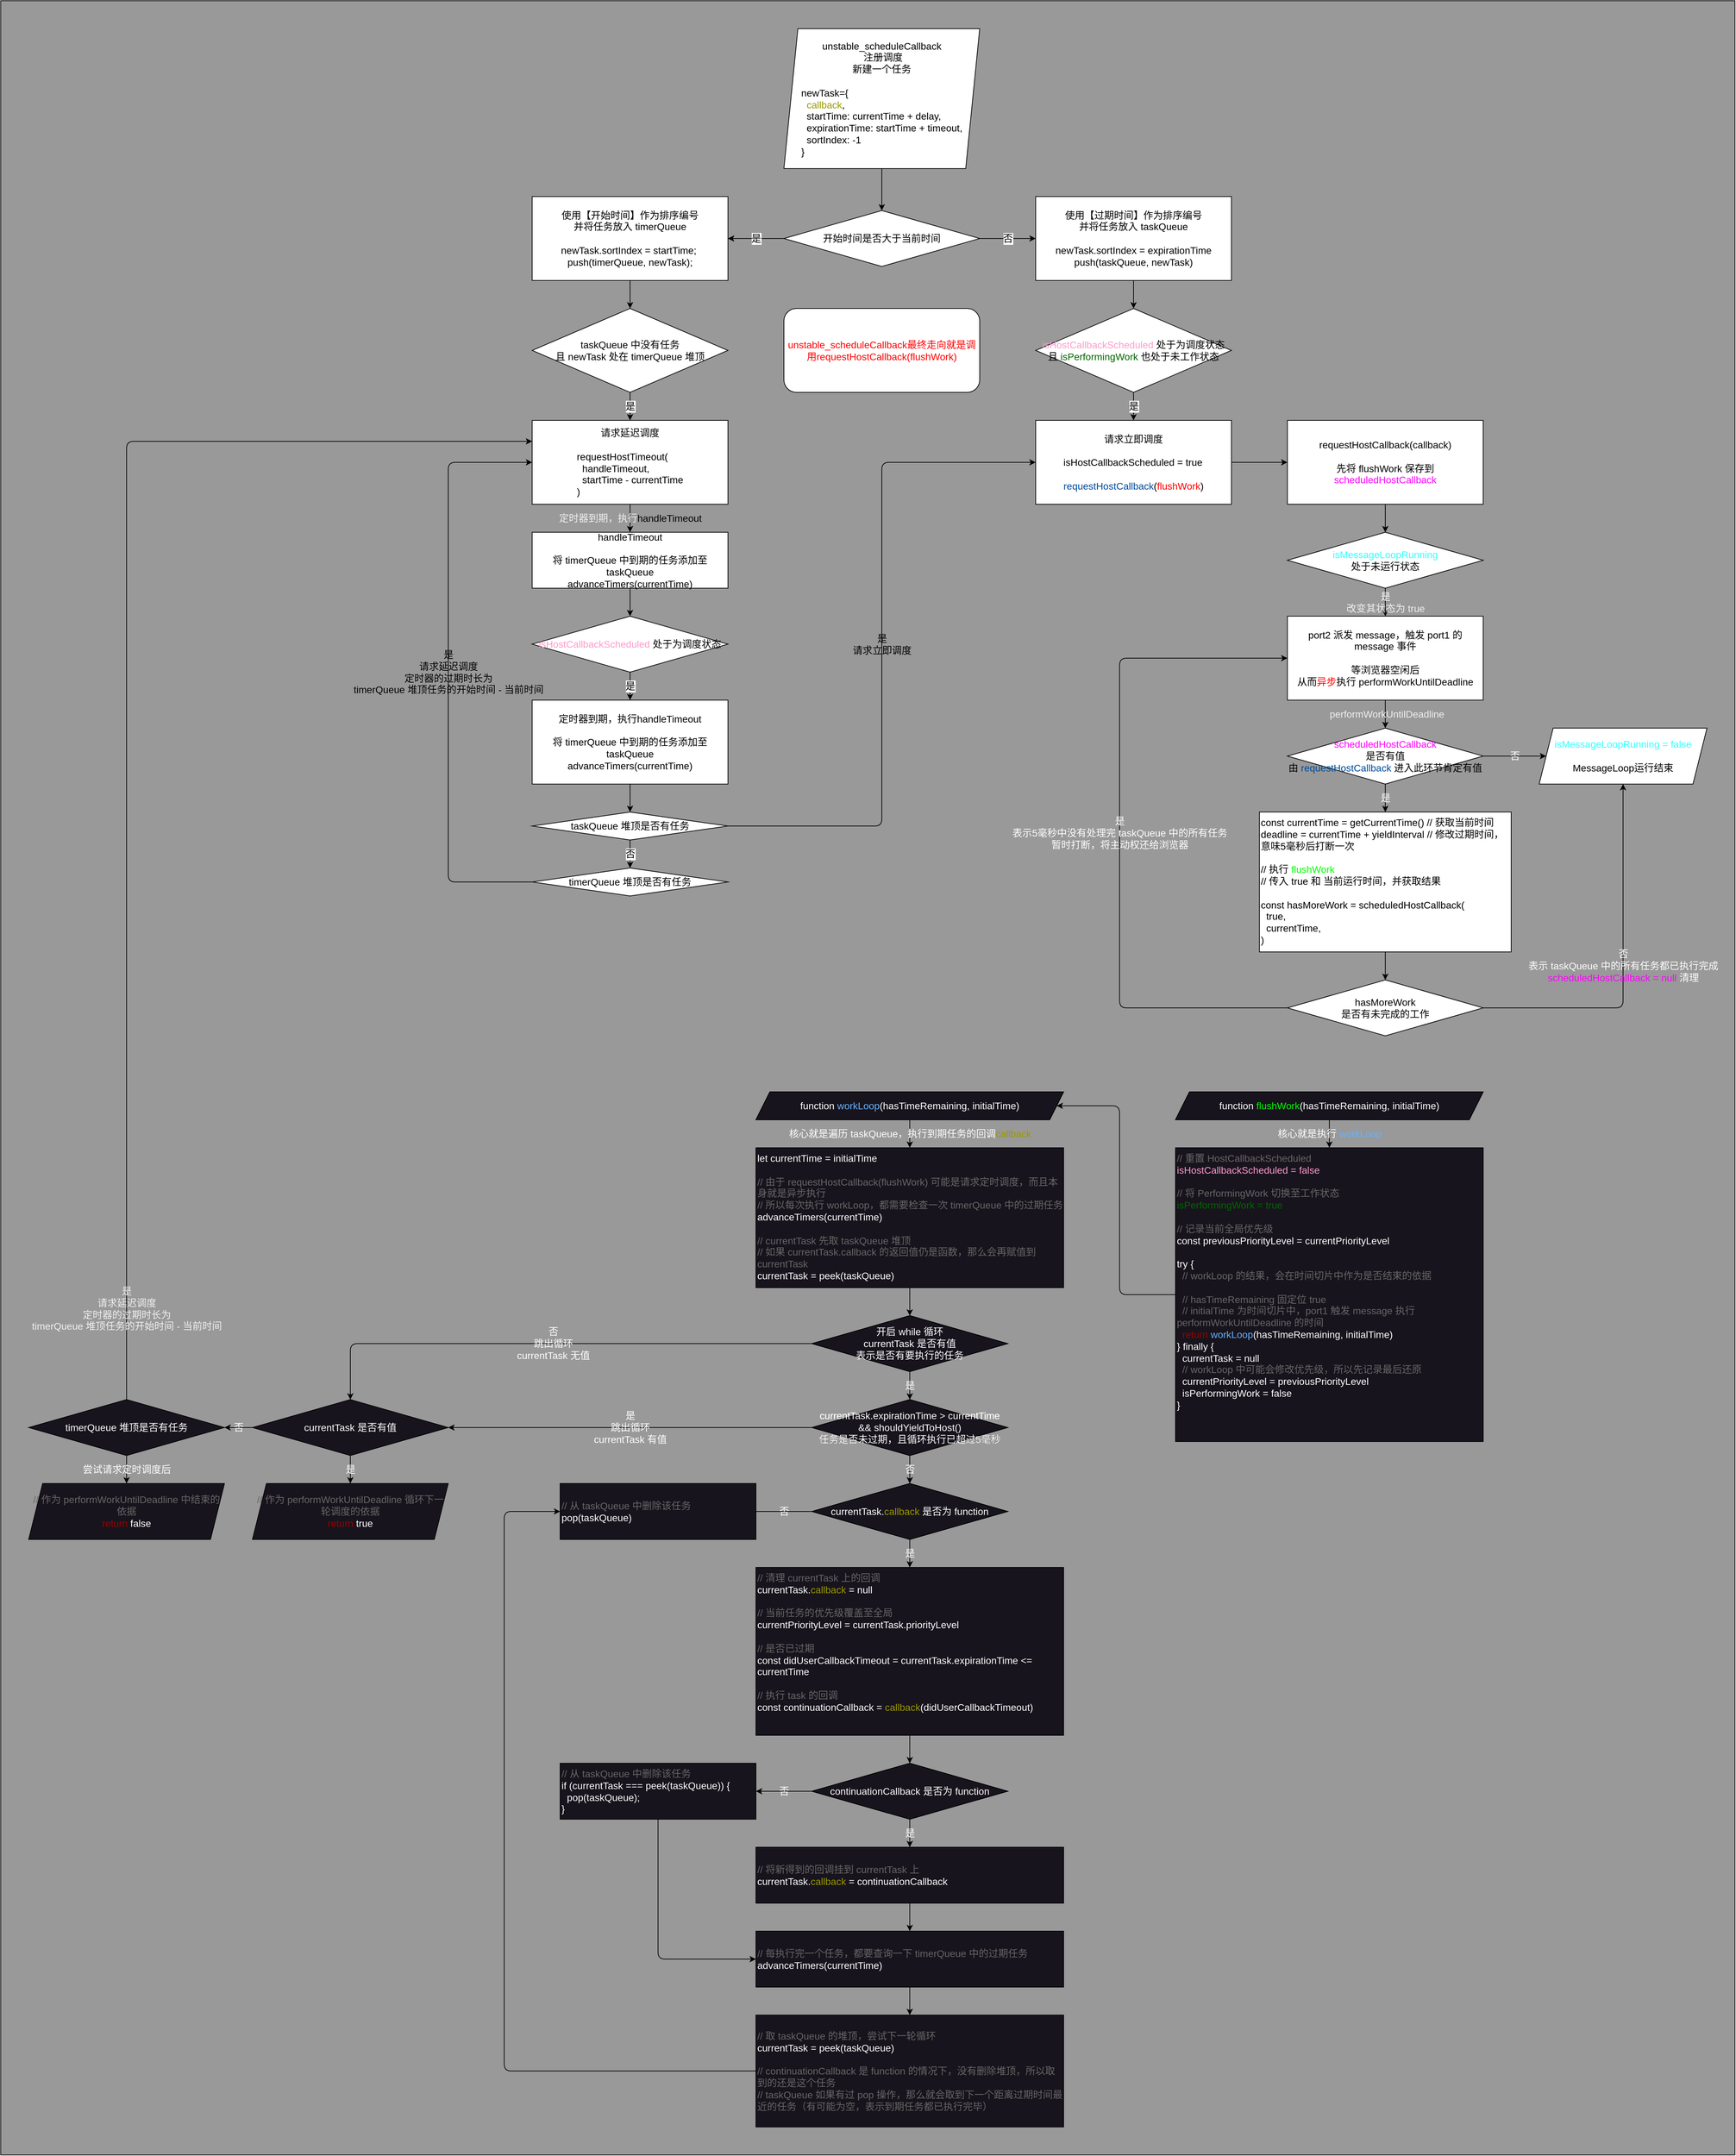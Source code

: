 <mxfile>
    <diagram id="5HMnFFj7Zcu4oEFsHhuM" name="第 1 页">
        <mxGraphModel dx="9047" dy="6416" grid="1" gridSize="10" guides="1" tooltips="1" connect="1" arrows="1" fold="1" page="1" pageScale="1" pageWidth="827" pageHeight="1169" math="0" shadow="0">
            <root>
                <mxCell id="0"/>
                <mxCell id="1" parent="0"/>
                <mxCell id="112" value="" style="rounded=0;whiteSpace=wrap;html=1;glass=0;fontSize=14;fontColor=#FFFFFF;fillColor=#999999;fillStyle=solid;gradientColor=none;" parent="1" vertex="1">
                    <mxGeometry x="-1040" y="-40" width="2480" height="3080" as="geometry"/>
                </mxCell>
                <mxCell id="40" value="" style="edgeStyle=none;rounded=0;html=1;labelBackgroundColor=none;fontSize=14;" parent="1" source="7" target="8" edge="1">
                    <mxGeometry relative="1" as="geometry"/>
                </mxCell>
                <mxCell id="7" value="unstable_scheduleCallback&lt;br&gt;&amp;nbsp;注册调度&lt;br&gt;新建一个任务&lt;br&gt;&lt;br&gt;&lt;div style=&quot;text-align: left;&quot;&gt;&lt;span style=&quot;background-color: initial;&quot;&gt;newTask={&lt;/span&gt;&lt;/div&gt;&lt;div style=&quot;text-align: left;&quot;&gt;&lt;span style=&quot;background-color: initial;&quot;&gt;&amp;nbsp; &lt;font color=&quot;#999900&quot;&gt;callback&lt;/font&gt;,&lt;/span&gt;&lt;/div&gt;&lt;div style=&quot;text-align: left;&quot;&gt;&lt;span style=&quot;background-color: initial;&quot;&gt;&amp;nbsp; startTime: currentTime + delay,&lt;/span&gt;&lt;/div&gt;&lt;div style=&quot;text-align: left;&quot;&gt;&lt;span style=&quot;background-color: initial;&quot;&gt;&amp;nbsp; expirationTime: startTime + timeout,&lt;/span&gt;&lt;/div&gt;&lt;div style=&quot;text-align: left;&quot;&gt;&lt;span style=&quot;background-color: initial;&quot;&gt;&amp;nbsp; sortIndex: -1&lt;/span&gt;&lt;/div&gt;&lt;div style=&quot;text-align: left;&quot;&gt;&lt;span style=&quot;background-color: initial;&quot;&gt;}&lt;/span&gt;&lt;/div&gt;" style="shape=parallelogram;perimeter=parallelogramPerimeter;whiteSpace=wrap;html=1;fixedSize=1;rounded=0;glass=0;fontSize=14;fillColor=default;" parent="1" vertex="1">
                    <mxGeometry x="80" width="280" height="200" as="geometry"/>
                </mxCell>
                <mxCell id="11" value="是" style="edgeStyle=none;html=1;exitX=0;exitY=0.5;exitDx=0;exitDy=0;entryX=1;entryY=0.5;entryDx=0;entryDy=0;fontSize=14;" parent="1" source="8" target="10" edge="1">
                    <mxGeometry relative="1" as="geometry"/>
                </mxCell>
                <mxCell id="17" value="否" style="edgeStyle=none;html=1;fontSize=14;" parent="1" source="8" target="16" edge="1">
                    <mxGeometry relative="1" as="geometry"/>
                </mxCell>
                <mxCell id="8" value="开始时间是否大于当前时间" style="rhombus;whiteSpace=wrap;html=1;rounded=0;glass=0;fontSize=14;fillColor=default;" parent="1" vertex="1">
                    <mxGeometry x="80" y="260" width="280" height="80" as="geometry"/>
                </mxCell>
                <mxCell id="13" style="edgeStyle=none;html=1;exitX=0.5;exitY=1;exitDx=0;exitDy=0;entryX=0.5;entryY=0;entryDx=0;entryDy=0;fontSize=14;" parent="1" source="10" target="12" edge="1">
                    <mxGeometry relative="1" as="geometry"/>
                </mxCell>
                <mxCell id="10" value="&lt;div&gt;使用【开始时间】作为排序编号&lt;/div&gt;&lt;div&gt;并将任务放入 timerQueue&lt;/div&gt;&lt;div&gt;&lt;br&gt;&lt;/div&gt;&lt;div&gt;newTask.sortIndex = startTime;&amp;nbsp;&lt;/div&gt;&lt;div&gt;push(timerQueue, newTask);&lt;/div&gt;" style="rounded=0;whiteSpace=wrap;html=1;glass=0;fontSize=14;fillColor=default;" parent="1" vertex="1">
                    <mxGeometry x="-280" y="240" width="280" height="120" as="geometry"/>
                </mxCell>
                <mxCell id="15" value="是" style="edgeStyle=none;html=1;exitX=0.5;exitY=1;exitDx=0;exitDy=0;entryX=0.5;entryY=0;entryDx=0;entryDy=0;fontSize=14;" parent="1" source="12" target="14" edge="1">
                    <mxGeometry relative="1" as="geometry"/>
                </mxCell>
                <mxCell id="12" value="taskQueue 中没有任务&lt;br&gt;且 newTask 处在 timerQueue 堆顶" style="rhombus;whiteSpace=wrap;html=1;rounded=0;glass=0;fontSize=14;fillColor=default;" parent="1" vertex="1">
                    <mxGeometry x="-280" y="400" width="280" height="120" as="geometry"/>
                </mxCell>
                <mxCell id="24" value="&lt;span style=&quot;color: rgb(240, 240, 240); font-family: Helvetica; font-size: 14px; font-style: normal; font-variant-ligatures: normal; font-variant-caps: normal; font-weight: 400; letter-spacing: normal; orphans: 2; text-align: center; text-indent: 0px; text-transform: none; widows: 2; word-spacing: 0px; -webkit-text-stroke-width: 0px; text-decoration-thickness: initial; text-decoration-style: initial; text-decoration-color: initial; float: none; display: inline !important;&quot;&gt;定时器到期，执行&lt;/span&gt;&lt;span style=&quot;text-align: left;&quot;&gt;handleTimeout&lt;/span&gt;" style="edgeStyle=none;html=1;entryX=0.5;entryY=0;entryDx=0;entryDy=0;fontSize=14;labelBackgroundColor=none;" parent="1" source="14" target="23" edge="1">
                    <mxGeometry relative="1" as="geometry">
                        <mxPoint as="offset"/>
                    </mxGeometry>
                </mxCell>
                <mxCell id="14" value="请求延迟调度&lt;br&gt;&lt;br&gt;&lt;div style=&quot;text-align: left;&quot;&gt;&lt;span style=&quot;background-color: initial;&quot;&gt;requestHostTimeout(&lt;/span&gt;&lt;/div&gt;&lt;div style=&quot;text-align: left;&quot;&gt;&lt;span style=&quot;background-color: initial;&quot;&gt;&amp;nbsp; handleTimeout,&lt;/span&gt;&lt;/div&gt;&lt;div style=&quot;text-align: left;&quot;&gt;&lt;span style=&quot;background-color: initial;&quot;&gt;&amp;nbsp; startTime - currentTime&lt;/span&gt;&lt;/div&gt;&lt;div style=&quot;text-align: left;&quot;&gt;&lt;span style=&quot;background-color: initial;&quot;&gt;)&lt;/span&gt;&lt;/div&gt;" style="rounded=0;whiteSpace=wrap;html=1;glass=0;fontSize=14;fillColor=default;" parent="1" vertex="1">
                    <mxGeometry x="-280" y="560" width="280" height="120" as="geometry"/>
                </mxCell>
                <mxCell id="20" style="edgeStyle=none;html=1;exitX=0.5;exitY=1;exitDx=0;exitDy=0;entryX=0.5;entryY=0;entryDx=0;entryDy=0;fontSize=14;" parent="1" source="16" target="18" edge="1">
                    <mxGeometry relative="1" as="geometry"/>
                </mxCell>
                <mxCell id="16" value="&lt;div&gt;&lt;div&gt;使用【过期时间】作为排序编号&lt;/div&gt;&lt;div&gt;并将任务放入 taskQueue&lt;/div&gt;&lt;/div&gt;&lt;div&gt;&lt;br&gt;&lt;/div&gt;&lt;div&gt;&lt;div&gt;newTask.sortIndex = expirationTime&lt;/div&gt;&lt;div&gt;push(taskQueue, newTask)&lt;/div&gt;&lt;/div&gt;" style="rounded=0;whiteSpace=wrap;html=1;glass=0;fontSize=14;fillColor=default;" parent="1" vertex="1">
                    <mxGeometry x="440" y="240" width="280" height="120" as="geometry"/>
                </mxCell>
                <mxCell id="22" value="是" style="edgeStyle=none;html=1;exitX=0.5;exitY=1;exitDx=0;exitDy=0;entryX=0.5;entryY=0;entryDx=0;entryDy=0;fontSize=14;" parent="1" source="18" target="21" edge="1">
                    <mxGeometry relative="1" as="geometry"/>
                </mxCell>
                <mxCell id="18" value="&lt;div&gt;&lt;font color=&quot;#ff99cc&quot;&gt;isHostCallbackScheduled&lt;/font&gt; 处于为调度状态&lt;/div&gt;&lt;div&gt;且 &lt;font color=&quot;#006600&quot;&gt;isPerformingWork&lt;/font&gt; 也处于未工作状态&lt;/div&gt;" style="rhombus;whiteSpace=wrap;html=1;rounded=0;glass=0;fontSize=14;fillColor=default;" parent="1" vertex="1">
                    <mxGeometry x="440" y="400" width="280" height="120" as="geometry"/>
                </mxCell>
                <mxCell id="43" value="" style="edgeStyle=none;rounded=0;html=1;labelBackgroundColor=none;fontSize=14;fontColor=#FF0000;" parent="1" source="21" target="42" edge="1">
                    <mxGeometry relative="1" as="geometry"/>
                </mxCell>
                <mxCell id="21" value="请求立即调度&lt;br&gt;&lt;br&gt;&lt;div style=&quot;text-align: left;&quot;&gt;&lt;div&gt;isHostCallbackScheduled = true&lt;/div&gt;&lt;div&gt;&lt;br&gt;&lt;/div&gt;&lt;div&gt;&lt;font color=&quot;#004c99&quot;&gt;requestHostCallback&lt;/font&gt;(&lt;font color=&quot;#ff0000&quot;&gt;flushWork&lt;/font&gt;)&lt;/div&gt;&lt;/div&gt;" style="rounded=0;whiteSpace=wrap;html=1;glass=0;fontSize=14;fillColor=default;" parent="1" vertex="1">
                    <mxGeometry x="440" y="560" width="280" height="120" as="geometry"/>
                </mxCell>
                <mxCell id="26" style="edgeStyle=none;html=1;entryX=0.5;entryY=0;entryDx=0;entryDy=0;fontSize=14;" parent="1" source="23" target="25" edge="1">
                    <mxGeometry relative="1" as="geometry"/>
                </mxCell>
                <mxCell id="23" value="&lt;span style=&quot;text-align: left;&quot;&gt;handleTimeout&lt;br&gt;&lt;/span&gt;&lt;br&gt;&lt;div&gt;将 timerQueue 中到期的任务添加至 taskQueue&lt;/div&gt;&lt;div&gt;advanceTimers(currentTime)&lt;/div&gt;" style="rounded=0;whiteSpace=wrap;html=1;glass=0;fontSize=14;fillColor=default;" parent="1" vertex="1">
                    <mxGeometry x="-280" y="720" width="280" height="80" as="geometry"/>
                </mxCell>
                <mxCell id="28" value="是" style="edgeStyle=none;html=1;entryX=0.5;entryY=0;entryDx=0;entryDy=0;fontSize=14;" parent="1" source="25" target="27" edge="1">
                    <mxGeometry relative="1" as="geometry"/>
                </mxCell>
                <mxCell id="25" value="&lt;div&gt;&lt;font color=&quot;#ff99cc&quot;&gt;isHostCallbackScheduled&lt;/font&gt; 处于为调度状态&lt;/div&gt;" style="rhombus;whiteSpace=wrap;html=1;rounded=0;glass=0;fontSize=14;fillColor=default;" parent="1" vertex="1">
                    <mxGeometry x="-280" y="840" width="280" height="80" as="geometry"/>
                </mxCell>
                <mxCell id="30" style="edgeStyle=none;html=1;entryX=0.5;entryY=0;entryDx=0;entryDy=0;fontSize=14;" parent="1" source="27" target="29" edge="1">
                    <mxGeometry relative="1" as="geometry"/>
                </mxCell>
                <mxCell id="27" value="定时器到期，执行&lt;span style=&quot;text-align: left;&quot;&gt;handleTimeout&lt;br&gt;&lt;/span&gt;&lt;br&gt;&lt;div&gt;将 timerQueue 中到期的任务添加至 taskQueue&lt;/div&gt;&lt;div&gt;advanceTimers(currentTime)&lt;/div&gt;" style="rounded=0;whiteSpace=wrap;html=1;glass=0;fontSize=14;fillColor=default;" parent="1" vertex="1">
                    <mxGeometry x="-280" y="960" width="280" height="120" as="geometry"/>
                </mxCell>
                <mxCell id="31" value="是&lt;br&gt;&lt;span style=&quot;&quot;&gt;请求立即调度&lt;/span&gt;" style="edgeStyle=none;html=1;exitX=1;exitY=0.5;exitDx=0;exitDy=0;entryX=0;entryY=0.5;entryDx=0;entryDy=0;fontSize=14;labelBackgroundColor=none;" parent="1" source="29" target="21" edge="1">
                    <mxGeometry relative="1" as="geometry">
                        <Array as="points">
                            <mxPoint x="220" y="1140"/>
                            <mxPoint x="220" y="620"/>
                        </Array>
                        <mxPoint as="offset"/>
                    </mxGeometry>
                </mxCell>
                <mxCell id="33" value="否" style="edgeStyle=none;html=1;entryX=0.5;entryY=0;entryDx=0;entryDy=0;fontSize=14;" parent="1" source="29" target="32" edge="1">
                    <mxGeometry relative="1" as="geometry"/>
                </mxCell>
                <mxCell id="29" value="&lt;div&gt;taskQueue 堆顶是否有任务&lt;/div&gt;" style="rhombus;whiteSpace=wrap;html=1;rounded=0;glass=0;fontSize=14;fillColor=default;" parent="1" vertex="1">
                    <mxGeometry x="-280" y="1120" width="280" height="40" as="geometry"/>
                </mxCell>
                <mxCell id="36" value="是&lt;br&gt;请求延迟调度&lt;br&gt;定时器的过期时长为&lt;br&gt;timerQueue 堆顶任务的开始时间 - 当前时间" style="edgeStyle=none;html=1;exitX=0;exitY=0.5;exitDx=0;exitDy=0;entryX=0;entryY=0.5;entryDx=0;entryDy=0;fontSize=14;labelBackgroundColor=none;" parent="1" source="32" target="14" edge="1">
                    <mxGeometry relative="1" as="geometry">
                        <Array as="points">
                            <mxPoint x="-400" y="1220"/>
                            <mxPoint x="-400" y="620"/>
                        </Array>
                    </mxGeometry>
                </mxCell>
                <mxCell id="32" value="&lt;div&gt;timerQueue 堆顶是否有任务&lt;/div&gt;" style="rhombus;whiteSpace=wrap;html=1;rounded=0;glass=0;fontSize=14;fillColor=default;" parent="1" vertex="1">
                    <mxGeometry x="-280" y="1200" width="280" height="40" as="geometry"/>
                </mxCell>
                <mxCell id="41" value="unstable_scheduleCallback最终走向就是调用&lt;span style=&quot;text-align: left;&quot;&gt;requestHostCallback(flushWork)&lt;/span&gt;" style="rounded=1;whiteSpace=wrap;html=1;glass=0;fontSize=14;fillColor=default;fontColor=#FF0000;" parent="1" vertex="1">
                    <mxGeometry x="80" y="400" width="280" height="120" as="geometry"/>
                </mxCell>
                <mxCell id="45" style="edgeStyle=none;rounded=0;html=1;exitX=0.5;exitY=1;exitDx=0;exitDy=0;entryX=0.5;entryY=0;entryDx=0;entryDy=0;labelBackgroundColor=none;fontSize=14;fontColor=#FF0000;" parent="1" source="42" target="44" edge="1">
                    <mxGeometry relative="1" as="geometry"/>
                </mxCell>
                <mxCell id="42" value="&lt;span style=&quot;background-color: initial;&quot;&gt;requestHostCallback(callback)&lt;br&gt;&lt;/span&gt;&lt;br&gt;&lt;div style=&quot;&quot;&gt;先将 flushWork 保存到 &lt;font color=&quot;#ff00ff&quot;&gt;scheduledHostCallback&lt;/font&gt;&lt;/div&gt;" style="rounded=0;whiteSpace=wrap;html=1;glass=0;fontSize=14;fillColor=default;align=center;" parent="1" vertex="1">
                    <mxGeometry x="800" y="560" width="280" height="120" as="geometry"/>
                </mxCell>
                <mxCell id="47" value="是&lt;br&gt;&lt;span style=&quot;color: rgb(240, 240, 240);&quot;&gt;改变其状态为 true&lt;/span&gt;" style="edgeStyle=none;rounded=0;html=1;labelBackgroundColor=none;fontSize=14;fontColor=#FFFFFF;" parent="1" source="44" target="46" edge="1">
                    <mxGeometry relative="1" as="geometry"/>
                </mxCell>
                <mxCell id="44" value="&lt;font color=&quot;#33ffff&quot;&gt;isMessageLoopRunning&lt;/font&gt;&lt;br&gt;处于未运行状态" style="rhombus;whiteSpace=wrap;html=1;rounded=0;glass=0;fontSize=14;fillColor=default;" parent="1" vertex="1">
                    <mxGeometry x="800" y="720" width="280" height="80" as="geometry"/>
                </mxCell>
                <mxCell id="51" value="&lt;span style=&quot;color: rgb(240, 240, 240); font-family: Helvetica; font-size: 14px; font-style: normal; font-variant-ligatures: normal; font-variant-caps: normal; font-weight: 400; letter-spacing: normal; orphans: 2; text-align: center; text-indent: 0px; text-transform: none; widows: 2; word-spacing: 0px; -webkit-text-stroke-width: 0px; text-decoration-thickness: initial; text-decoration-style: initial; text-decoration-color: initial; float: none; display: inline !important;&quot;&gt;&amp;nbsp;performWorkUntilDeadline&lt;/span&gt;" style="edgeStyle=none;rounded=0;html=1;labelBackgroundColor=none;fontSize=14;fontColor=#FF0000;" parent="1" source="46" target="50" edge="1">
                    <mxGeometry relative="1" as="geometry"/>
                </mxCell>
                <mxCell id="46" value="&lt;div&gt;&lt;span style=&quot;background-color: initial;&quot;&gt;port2 派发 message，触发 port1 的 message 事件&lt;/span&gt;&lt;br&gt;&lt;/div&gt;&lt;div&gt;&lt;span style=&quot;background-color: initial;&quot;&gt;&lt;br&gt;&lt;/span&gt;&lt;/div&gt;&lt;div&gt;&lt;span style=&quot;background-color: initial;&quot;&gt;等浏览器空闲后&lt;/span&gt;&lt;/div&gt;&lt;div&gt;从而&lt;font color=&quot;#ff0000&quot;&gt;异步&lt;/font&gt;执行 performWorkUntilDeadline&lt;/div&gt;" style="rounded=0;whiteSpace=wrap;html=1;glass=0;fontSize=14;fillColor=default;" parent="1" vertex="1">
                    <mxGeometry x="800" y="840" width="280" height="120" as="geometry"/>
                </mxCell>
                <mxCell id="53" value="否" style="edgeStyle=none;rounded=0;html=1;labelBackgroundColor=none;fontSize=14;fontColor=#FFFFFF;entryX=0;entryY=0.5;entryDx=0;entryDy=0;" parent="1" source="50" target="54" edge="1">
                    <mxGeometry relative="1" as="geometry">
                        <mxPoint x="1160" y="1040" as="targetPoint"/>
                    </mxGeometry>
                </mxCell>
                <mxCell id="56" value="是" style="edgeStyle=none;rounded=0;html=1;labelBackgroundColor=none;fontSize=14;fontColor=#FFFFFF;" parent="1" source="50" target="55" edge="1">
                    <mxGeometry relative="1" as="geometry"/>
                </mxCell>
                <mxCell id="50" value="&lt;font color=&quot;#ff00ff&quot;&gt;scheduledHostCallback&lt;/font&gt;&lt;br&gt;是否有值&lt;br&gt;由&amp;nbsp;&lt;span style=&quot;text-align: left;&quot;&gt;&lt;font color=&quot;#004c99&quot;&gt;requestHostCallback&lt;/font&gt; 进入此环节肯定有值&lt;/span&gt;" style="rhombus;whiteSpace=wrap;html=1;rounded=0;glass=0;fontSize=14;fillColor=default;" parent="1" vertex="1">
                    <mxGeometry x="800" y="1000" width="280" height="80" as="geometry"/>
                </mxCell>
                <mxCell id="54" value="&lt;span style=&quot;color: rgb(51, 255, 255);&quot;&gt;isMessageLoopRunning = false&lt;/span&gt;&lt;br&gt;&lt;br&gt;MessageLoop运行结束" style="shape=parallelogram;perimeter=parallelogramPerimeter;whiteSpace=wrap;html=1;fixedSize=1;rounded=0;glass=0;fontSize=14;fillColor=default;" parent="1" vertex="1">
                    <mxGeometry x="1160" y="1000" width="240" height="80" as="geometry"/>
                </mxCell>
                <mxCell id="58" value="" style="edgeStyle=none;rounded=0;html=1;labelBackgroundColor=none;fontSize=14;fontColor=#FFFFFF;" parent="1" source="55" target="57" edge="1">
                    <mxGeometry relative="1" as="geometry"/>
                </mxCell>
                <mxCell id="55" value="&lt;div&gt;const currentTime = getCurrentTime() // 获取当前时间&lt;/div&gt;&lt;div&gt;deadline = currentTime + yieldInterval // 修改过期时间，意味5毫秒后打断一次&lt;/div&gt;&lt;div&gt;&lt;br&gt;&lt;/div&gt;&lt;div&gt;// 执行 &lt;font color=&quot;#00ff00&quot;&gt;flushWork&lt;/font&gt;&lt;/div&gt;&lt;div&gt;// 传入 true 和 当前运行时间，并获取结果&lt;/div&gt;&lt;div&gt;&lt;br&gt;&lt;/div&gt;&lt;div&gt;const hasMoreWork = scheduledHostCallback(&lt;/div&gt;&lt;div&gt;&amp;nbsp; true,&lt;/div&gt;&lt;div&gt;&amp;nbsp; currentTime,&lt;/div&gt;&lt;div&gt;)&lt;/div&gt;" style="rounded=0;whiteSpace=wrap;html=1;glass=0;fontSize=14;fillColor=default;align=left;verticalAlign=top;" parent="1" vertex="1">
                    <mxGeometry x="760" y="1120" width="360" height="200" as="geometry"/>
                </mxCell>
                <mxCell id="59" value="是&lt;br&gt;表示5毫秒中没有处理完 taskQueue 中的所有任务&lt;br&gt;暂时打断，将主动权还给浏览器" style="edgeStyle=none;rounded=1;html=1;exitX=0;exitY=0.5;exitDx=0;exitDy=0;entryX=0;entryY=0.5;entryDx=0;entryDy=0;labelBackgroundColor=none;fontSize=14;fontColor=#FFFFFF;" parent="1" source="57" target="46" edge="1">
                    <mxGeometry relative="1" as="geometry">
                        <Array as="points">
                            <mxPoint x="560" y="1400"/>
                            <mxPoint x="560" y="900"/>
                        </Array>
                    </mxGeometry>
                </mxCell>
                <mxCell id="61" value="否&lt;br&gt;表示 taskQueue 中的所有任务都已执行完成&lt;br&gt;&lt;span style=&quot;color: rgb(255, 0, 255);&quot;&gt;scheduledHostCallback = null&lt;/span&gt; 清理" style="edgeStyle=none;rounded=1;html=1;exitX=1;exitY=0.5;exitDx=0;exitDy=0;entryX=0.5;entryY=1;entryDx=0;entryDy=0;labelBackgroundColor=none;fontSize=14;fontColor=#FFFFFF;" parent="1" source="57" target="54" edge="1">
                    <mxGeometry relative="1" as="geometry">
                        <Array as="points">
                            <mxPoint x="1280" y="1400"/>
                        </Array>
                        <mxPoint as="offset"/>
                    </mxGeometry>
                </mxCell>
                <mxCell id="57" value="&lt;span style=&quot;text-align: left;&quot;&gt;hasMoreWork&lt;br&gt;是否有未完成的工作&lt;br&gt;&lt;/span&gt;" style="rhombus;whiteSpace=wrap;html=1;rounded=0;glass=0;fontSize=14;fillColor=default;" parent="1" vertex="1">
                    <mxGeometry x="800" y="1360" width="280" height="80" as="geometry"/>
                </mxCell>
                <mxCell id="65" value="&lt;font color=&quot;#ffffff&quot;&gt;核心就是执行&amp;nbsp;&lt;/font&gt;&lt;span style=&quot;color: rgb(102, 178, 255); text-align: left;&quot;&gt;workLoop&lt;/span&gt;" style="edgeStyle=none;rounded=1;html=1;exitX=0.5;exitY=1;exitDx=0;exitDy=0;labelBackgroundColor=none;fontSize=14;fontColor=#006600;" parent="1" source="63" target="64" edge="1">
                    <mxGeometry relative="1" as="geometry"/>
                </mxCell>
                <mxCell id="63" value="&lt;span style=&quot;text-align: left;&quot;&gt;&lt;font color=&quot;#ffffff&quot;&gt;function&lt;/font&gt;&lt;/span&gt;&lt;span style=&quot;color: rgb(0, 255, 0); text-align: left;&quot;&gt; flushWork&lt;/span&gt;&lt;span style=&quot;text-align: left;&quot;&gt;&lt;font color=&quot;#ffffff&quot;&gt;(&lt;/font&gt;&lt;/span&gt;&lt;span style=&quot;color: rgb(255, 255, 255); text-align: left;&quot;&gt;hasTimeRemaining, initialTime&lt;/span&gt;&lt;span style=&quot;text-align: left;&quot;&gt;&lt;font color=&quot;#ffffff&quot;&gt;)&lt;/font&gt;&lt;/span&gt;" style="shape=parallelogram;perimeter=parallelogramPerimeter;whiteSpace=wrap;html=1;fixedSize=1;rounded=0;glass=0;fontSize=14;fillColor=default;" parent="1" vertex="1">
                    <mxGeometry x="640" y="1520" width="440" height="40" as="geometry"/>
                </mxCell>
                <mxCell id="102" style="edgeStyle=none;rounded=1;html=1;exitX=0;exitY=0.5;exitDx=0;exitDy=0;entryX=1;entryY=0.5;entryDx=0;entryDy=0;labelBackgroundColor=none;fontSize=14;fontColor=#FFFFFF;" parent="1" source="64" target="67" edge="1">
                    <mxGeometry relative="1" as="geometry">
                        <Array as="points">
                            <mxPoint x="560" y="1810"/>
                            <mxPoint x="560" y="1540"/>
                        </Array>
                    </mxGeometry>
                </mxCell>
                <mxCell id="64" value="&lt;div&gt;&lt;font color=&quot;#666666&quot;&gt;// 重置 HostCallbackScheduled&lt;/font&gt;&lt;br&gt;&lt;/div&gt;&lt;div&gt;&lt;font color=&quot;#ff99cc&quot;&gt;isHostCallbackScheduled = false&lt;/font&gt;&lt;/div&gt;&lt;div&gt;&lt;br&gt;&lt;/div&gt;&lt;div&gt;&lt;font color=&quot;#666666&quot;&gt;// 将 PerformingWork 切换至工作状态&lt;/font&gt;&lt;br&gt;&lt;/div&gt;&lt;div&gt;&lt;font color=&quot;#006600&quot;&gt;isPerformingWork = true&lt;/font&gt;&lt;/div&gt;&lt;div&gt;&lt;font color=&quot;#ffffff&quot;&gt;&lt;br&gt;&lt;/font&gt;&lt;/div&gt;&lt;div&gt;&lt;font color=&quot;#666666&quot;&gt;// 记录当前全局优先级&lt;/font&gt;&lt;font color=&quot;#ffffff&quot;&gt;&lt;br&gt;&lt;/font&gt;&lt;/div&gt;&lt;div&gt;&lt;font color=&quot;#ffffff&quot;&gt;const previousPriorityLevel = currentPriorityLevel&lt;/font&gt;&lt;br&gt;&lt;/div&gt;&lt;div&gt;&lt;font color=&quot;#ffffff&quot;&gt;&lt;br&gt;&lt;/font&gt;&lt;/div&gt;&lt;div&gt;&lt;div style=&quot;color: rgb(255, 255, 255);&quot;&gt;try {&lt;/div&gt;&lt;div style=&quot;&quot;&gt;&lt;font color=&quot;#666666&quot;&gt;&amp;nbsp; // workLoop 的结果，会在时间切片中作为是否结束的依据&lt;/font&gt;&lt;/div&gt;&lt;div style=&quot;&quot;&gt;&lt;font color=&quot;#666666&quot;&gt;&lt;br&gt;&lt;/font&gt;&lt;/div&gt;&lt;div style=&quot;&quot;&gt;&lt;font color=&quot;#666666&quot;&gt;&amp;nbsp; // hasTimeRemaining 固定位 true&lt;/font&gt;&lt;/div&gt;&lt;div style=&quot;&quot;&gt;&lt;font color=&quot;#666666&quot;&gt;&amp;nbsp; // initialTime 为时间切片中，port1 触发 message 执行 performWorkUntilDeadline 的时间&lt;/font&gt;&lt;/div&gt;&lt;div style=&quot;&quot;&gt;&lt;span style=&quot;color: rgb(255, 255, 255);&quot;&gt;&amp;nbsp; &lt;/span&gt;&lt;font color=&quot;#990000&quot;&gt;return&lt;/font&gt;&lt;span style=&quot;color: rgb(255, 255, 255);&quot;&gt; &lt;/span&gt;&lt;font color=&quot;#66b2ff&quot;&gt;workLoop&lt;/font&gt;&lt;font color=&quot;#ffffff&quot;&gt;(hasTimeRemaining, initialTime)&lt;/font&gt;&lt;/div&gt;&lt;div style=&quot;color: rgb(255, 255, 255);&quot;&gt;} finally {&amp;nbsp;&lt;/div&gt;&lt;div style=&quot;color: rgb(255, 255, 255);&quot;&gt;&amp;nbsp; currentTask = null&lt;/div&gt;&lt;div style=&quot;&quot;&gt;&lt;div style=&quot;&quot;&gt;&lt;font color=&quot;#666666&quot;&gt;&amp;nbsp; // workLoop 中可能会修改优先级&lt;/font&gt;&lt;/div&gt;&lt;/div&gt;&lt;div style=&quot;color: rgb(255, 255, 255);&quot;&gt;&amp;nbsp; currentPriorityLevel = previousPriorityLevel&lt;/div&gt;&lt;div style=&quot;color: rgb(255, 255, 255);&quot;&gt;&lt;span style=&quot;background-color: initial;&quot;&gt;&amp;nbsp; isPerformingWork = false&lt;/span&gt;&lt;/div&gt;&lt;div style=&quot;color: rgb(255, 255, 255);&quot;&gt;}&lt;/div&gt;&lt;/div&gt;" style="rounded=0;whiteSpace=wrap;html=1;glass=0;fontSize=14;fillColor=default;align=left;verticalAlign=top;" parent="1" vertex="1">
                    <mxGeometry x="640" y="1600" width="440" height="420" as="geometry"/>
                </mxCell>
                <mxCell id="66" value="&lt;font color=&quot;#ffffff&quot;&gt;核心就是遍历 taskQueue，执行到期任务的回调&lt;/font&gt;&lt;span style=&quot;color: rgb(153, 153, 0); text-align: left;&quot;&gt;callback&lt;/span&gt;" style="edgeStyle=none;rounded=1;html=1;exitX=0.5;exitY=1;exitDx=0;exitDy=0;labelBackgroundColor=none;fontSize=14;fontColor=#006600;" parent="1" source="67" target="68" edge="1">
                    <mxGeometry relative="1" as="geometry">
                        <mxPoint as="offset"/>
                    </mxGeometry>
                </mxCell>
                <mxCell id="67" value="&lt;span style=&quot;text-align: left;&quot;&gt;&lt;font color=&quot;#ffffff&quot;&gt;function &lt;/font&gt;&lt;/span&gt;&lt;span style=&quot;color: rgb(102, 178, 255); text-align: left;&quot;&gt;workLoop&lt;/span&gt;&lt;span style=&quot;text-align: left;&quot;&gt;&lt;font color=&quot;#ffffff&quot;&gt;(&lt;/font&gt;&lt;/span&gt;&lt;span style=&quot;color: rgb(255, 255, 255); text-align: left;&quot;&gt;hasTimeRemaining, initialTime&lt;/span&gt;&lt;span style=&quot;text-align: left;&quot;&gt;&lt;font color=&quot;#ffffff&quot;&gt;)&lt;/font&gt;&lt;/span&gt;" style="shape=parallelogram;perimeter=parallelogramPerimeter;whiteSpace=wrap;html=1;fixedSize=1;rounded=0;glass=0;fontSize=14;fillColor=default;" parent="1" vertex="1">
                    <mxGeometry x="40" y="1520" width="440" height="40" as="geometry"/>
                </mxCell>
                <mxCell id="70" value="" style="edgeStyle=none;rounded=1;html=1;labelBackgroundColor=none;fontSize=14;fontColor=#666666;" parent="1" source="68" target="69" edge="1">
                    <mxGeometry relative="1" as="geometry"/>
                </mxCell>
                <mxCell id="68" value="&lt;div&gt;&lt;font&gt;let currentTime = initialTime&lt;/font&gt;&lt;/div&gt;&lt;div&gt;&lt;font&gt;&lt;br&gt;&lt;/font&gt;&lt;/div&gt;&lt;div&gt;&lt;font color=&quot;#666666&quot;&gt;// 由于 requestHostCallback(flushWork) 可能是请求定时调度，而且本身就是异步执行&lt;/font&gt;&lt;/div&gt;&lt;div&gt;&lt;font color=&quot;#666666&quot;&gt;// 所以每次执行 workLoop，都需要检查一次 timerQueue 中的过期任务&lt;/font&gt;&lt;/div&gt;&lt;div&gt;&lt;font&gt;advanceTimers(currentTime)&lt;/font&gt;&lt;/div&gt;&lt;div&gt;&lt;font&gt;&lt;br&gt;&lt;/font&gt;&lt;/div&gt;&lt;div&gt;&lt;font color=&quot;#666666&quot;&gt;// currentTask 先取 taskQueue 堆顶&lt;/font&gt;&lt;/div&gt;&lt;div&gt;&lt;font color=&quot;#666666&quot;&gt;// 如果 currentTask.callback 的返回值仍是函数，那么会再赋值到 currentTask&lt;/font&gt;&lt;/div&gt;&lt;div&gt;&lt;font&gt;currentTask = peek(taskQueue)&lt;/font&gt;&lt;/div&gt;&lt;div&gt;&lt;br&gt;&lt;/div&gt;" style="rounded=0;whiteSpace=wrap;html=1;glass=0;fontSize=14;fillColor=default;align=left;verticalAlign=top;fontColor=#FFFFFF;" parent="1" vertex="1">
                    <mxGeometry x="40" y="1600" width="440" height="200" as="geometry"/>
                </mxCell>
                <mxCell id="72" value="是" style="edgeStyle=none;rounded=1;html=1;labelBackgroundColor=none;fontSize=14;fontColor=#FFFFFF;" parent="1" source="69" edge="1">
                    <mxGeometry relative="1" as="geometry">
                        <mxPoint x="260" y="1960" as="targetPoint"/>
                    </mxGeometry>
                </mxCell>
                <mxCell id="75" value="否&lt;br&gt;跳出循环&lt;br&gt;&lt;span style=&quot;text-align: left;&quot;&gt;currentTask 无值&lt;/span&gt;" style="edgeStyle=none;rounded=1;html=1;exitX=0;exitY=0.5;exitDx=0;exitDy=0;entryX=0.5;entryY=0;entryDx=0;entryDy=0;labelBackgroundColor=none;fontSize=14;fontColor=#FFFFFF;" parent="1" source="69" target="74" edge="1">
                    <mxGeometry relative="1" as="geometry">
                        <Array as="points">
                            <mxPoint x="-540" y="1880"/>
                        </Array>
                        <mxPoint as="offset"/>
                    </mxGeometry>
                </mxCell>
                <mxCell id="69" value="&lt;span style=&quot;color: rgb(255, 255, 255); text-align: left;&quot;&gt;开启 while 循环&lt;br&gt;currentTask 是否有值&lt;br&gt;&lt;/span&gt;&lt;span style=&quot;text-align: left;&quot;&gt;表示是否有要执行的任务&lt;br&gt;&lt;/span&gt;" style="rhombus;whiteSpace=wrap;html=1;rounded=0;glass=0;fontSize=14;fillColor=default;" parent="1" vertex="1">
                    <mxGeometry x="120" y="1840" width="280" height="80" as="geometry"/>
                </mxCell>
                <mxCell id="78" value="是&lt;br&gt;跳出循环&lt;br&gt;currentTask 有值" style="edgeStyle=none;rounded=1;html=1;exitX=0;exitY=0.5;exitDx=0;exitDy=0;labelBackgroundColor=none;fontSize=14;fontColor=#FFFFFF;entryX=1;entryY=0.5;entryDx=0;entryDy=0;" parent="1" source="73" target="74" edge="1">
                    <mxGeometry relative="1" as="geometry">
                        <mxPoint x="520" y="2000" as="targetPoint"/>
                    </mxGeometry>
                </mxCell>
                <mxCell id="80" value="否" style="edgeStyle=none;rounded=1;html=1;exitX=0.5;exitY=1;exitDx=0;exitDy=0;entryX=0.5;entryY=0;entryDx=0;entryDy=0;labelBackgroundColor=none;fontSize=14;fontColor=#FFFFFF;" parent="1" source="73" target="79" edge="1">
                    <mxGeometry relative="1" as="geometry"/>
                </mxCell>
                <mxCell id="73" value="&lt;span style=&quot;text-align: left;&quot;&gt;&lt;font color=&quot;#ffffff&quot;&gt;currentTask.expirationTime &amp;gt; currentTime &amp;amp;&amp;amp; shouldYieldToHost()&lt;br&gt;&lt;/font&gt;任务是否未过期，且循环执行已超过5毫秒&lt;br&gt;&lt;/span&gt;" style="rhombus;whiteSpace=wrap;html=1;rounded=0;glass=0;fontSize=14;fillColor=default;" parent="1" vertex="1">
                    <mxGeometry x="120" y="1960" width="280" height="80" as="geometry"/>
                </mxCell>
                <mxCell id="100" value="是" style="edgeStyle=none;rounded=1;html=1;exitX=0.5;exitY=1;exitDx=0;exitDy=0;entryX=0.5;entryY=0;entryDx=0;entryDy=0;labelBackgroundColor=none;fontSize=14;fontColor=#FFFFFF;" parent="1" source="74" edge="1">
                    <mxGeometry relative="1" as="geometry">
                        <mxPoint x="-540" y="2080" as="targetPoint"/>
                    </mxGeometry>
                </mxCell>
                <mxCell id="104" value="否" style="edgeStyle=none;rounded=1;html=1;exitX=0;exitY=0.5;exitDx=0;exitDy=0;labelBackgroundColor=none;fontSize=14;fontColor=#FFFFFF;" parent="1" source="74" target="108" edge="1">
                    <mxGeometry relative="1" as="geometry">
                        <mxPoint x="-720" y="2000" as="targetPoint"/>
                    </mxGeometry>
                </mxCell>
                <mxCell id="74" value="&lt;span style=&quot;color: rgb(255, 255, 255); text-align: left;&quot;&gt;currentTask 是否有值&lt;/span&gt;&lt;span style=&quot;text-align: left;&quot;&gt;&lt;br&gt;&lt;/span&gt;" style="rhombus;whiteSpace=wrap;html=1;rounded=0;glass=0;fontSize=14;fillColor=#18141D;fillStyle=solid;" parent="1" vertex="1">
                    <mxGeometry x="-680" y="1960" width="280" height="80" as="geometry"/>
                </mxCell>
                <mxCell id="82" value="否" style="edgeStyle=none;rounded=1;html=1;exitX=1;exitY=0.5;exitDx=0;exitDy=0;entryX=0;entryY=0.5;entryDx=0;entryDy=0;labelBackgroundColor=none;fontSize=14;fontColor=#FFFFFF;" parent="1" source="79" target="83" edge="1">
                    <mxGeometry relative="1" as="geometry">
                        <mxPoint x="440" y="2120" as="targetPoint"/>
                    </mxGeometry>
                </mxCell>
                <mxCell id="85" value="是" style="edgeStyle=none;rounded=1;html=1;exitX=0.5;exitY=1;exitDx=0;exitDy=0;entryX=0.5;entryY=0;entryDx=0;entryDy=0;labelBackgroundColor=none;fontSize=14;fontColor=#FFFFFF;" parent="1" source="79" target="84" edge="1">
                    <mxGeometry relative="1" as="geometry"/>
                </mxCell>
                <mxCell id="79" value="&lt;span style=&quot;text-align: left;&quot;&gt;&lt;font color=&quot;#ffffff&quot;&gt;currentTask.&lt;/font&gt;&lt;font color=&quot;#999900&quot;&gt;callback&lt;/font&gt;&lt;font color=&quot;#ffffff&quot;&gt; 是否为 function&lt;/font&gt;&lt;br&gt;&lt;/span&gt;" style="rhombus;whiteSpace=wrap;html=1;rounded=0;glass=0;fontSize=14;fillColor=default;fontStyle=0" parent="1" vertex="1">
                    <mxGeometry x="120" y="2080" width="280" height="80" as="geometry"/>
                </mxCell>
                <mxCell id="97" style="edgeStyle=none;rounded=1;html=1;exitX=0;exitY=0.5;exitDx=0;exitDy=0;labelBackgroundColor=none;fontSize=14;fontColor=#FFFFFF;entryX=0;entryY=0.5;entryDx=0;entryDy=0;" parent="1" source="95" target="83" edge="1">
                    <mxGeometry relative="1" as="geometry">
                        <mxPoint x="720" y="2680" as="sourcePoint"/>
                        <Array as="points">
                            <mxPoint x="-320" y="2920"/>
                            <mxPoint x="-320" y="2120"/>
                        </Array>
                    </mxGeometry>
                </mxCell>
                <mxCell id="83" value="&lt;div&gt;&lt;span style=&quot;color: rgb(102, 102, 102); background-color: initial;&quot;&gt;// 从 taskQueue 中删除该任务&lt;/span&gt;&lt;br&gt;&lt;/div&gt;&lt;div&gt;&lt;font&gt;pop(taskQueue)&lt;/font&gt;&lt;/div&gt;" style="rounded=0;whiteSpace=wrap;html=1;glass=0;fontSize=14;fillColor=#18141D;align=left;verticalAlign=middle;fontColor=#FFFFFF;fillStyle=solid;" parent="1" vertex="1">
                    <mxGeometry x="-240" y="2080" width="280" height="80" as="geometry"/>
                </mxCell>
                <mxCell id="87" style="edgeStyle=none;rounded=1;html=1;exitX=0.5;exitY=1;exitDx=0;exitDy=0;entryX=0.5;entryY=0;entryDx=0;entryDy=0;labelBackgroundColor=none;fontSize=14;fontColor=#999900;" parent="1" source="84" target="86" edge="1">
                    <mxGeometry relative="1" as="geometry"/>
                </mxCell>
                <mxCell id="84" value="&lt;div&gt;&lt;div&gt;&lt;font color=&quot;#666666&quot;&gt;// 清理 currentTask 上的回调&lt;/font&gt;&lt;/div&gt;&lt;div&gt;currentTask.&lt;font color=&quot;#999900&quot;&gt;callback&lt;/font&gt; = null&lt;/div&gt;&lt;div&gt;&lt;br&gt;&lt;/div&gt;&lt;div&gt;&lt;font color=&quot;#666666&quot;&gt;// 当前任务的优先级覆盖至全局&lt;/font&gt;&lt;/div&gt;&lt;div&gt;currentPriorityLevel = currentTask.priorityLevel&lt;/div&gt;&lt;div&gt;&lt;br&gt;&lt;/div&gt;&lt;div&gt;&lt;font color=&quot;#666666&quot;&gt;// 是否已过期&lt;/font&gt;&lt;/div&gt;&lt;div&gt;const didUserCallbackTimeout = currentTask.expirationTime &amp;lt;= currentTime&lt;/div&gt;&lt;div&gt;&lt;br&gt;&lt;/div&gt;&lt;div&gt;&lt;font color=&quot;#666666&quot;&gt;// 执行 task 的回调&lt;/font&gt;&lt;/div&gt;&lt;div&gt;const continuationCallback = &lt;font color=&quot;#999900&quot;&gt;callback&lt;/font&gt;(didUserCallbackTimeout)&lt;/div&gt;&lt;/div&gt;" style="rounded=0;whiteSpace=wrap;html=1;glass=0;fontSize=14;fillColor=default;align=left;verticalAlign=top;fontColor=#FFFFFF;" parent="1" vertex="1">
                    <mxGeometry x="40" y="2200" width="440" height="240" as="geometry"/>
                </mxCell>
                <mxCell id="89" value="否" style="edgeStyle=none;rounded=1;html=1;exitX=0;exitY=0.5;exitDx=0;exitDy=0;labelBackgroundColor=none;fontSize=14;fontColor=#FFFFFF;" parent="1" source="86" target="88" edge="1">
                    <mxGeometry relative="1" as="geometry"/>
                </mxCell>
                <mxCell id="91" value="是" style="edgeStyle=none;rounded=1;html=1;exitX=0.5;exitY=1;exitDx=0;exitDy=0;entryX=0.5;entryY=0;entryDx=0;entryDy=0;labelBackgroundColor=none;fontSize=14;fontColor=#FFFFFF;" parent="1" source="86" target="90" edge="1">
                    <mxGeometry relative="1" as="geometry"/>
                </mxCell>
                <mxCell id="86" value="&lt;span style=&quot;color: rgb(255, 255, 255); text-align: left;&quot;&gt;continuationCallback&amp;nbsp;&lt;/span&gt;&lt;span style=&quot;text-align: left;&quot;&gt;&lt;font color=&quot;#ffffff&quot;&gt;是否为 function&lt;/font&gt;&lt;br&gt;&lt;/span&gt;" style="rhombus;whiteSpace=wrap;html=1;rounded=0;glass=0;fontSize=14;fillColor=default;fontStyle=0" parent="1" vertex="1">
                    <mxGeometry x="120" y="2480" width="280" height="80" as="geometry"/>
                </mxCell>
                <mxCell id="94" style="edgeStyle=none;rounded=1;html=1;exitX=0.5;exitY=1;exitDx=0;exitDy=0;entryX=0;entryY=0.5;entryDx=0;entryDy=0;labelBackgroundColor=none;fontSize=14;fontColor=#666;" parent="1" source="88" target="92" edge="1">
                    <mxGeometry relative="1" as="geometry">
                        <Array as="points">
                            <mxPoint x="-100" y="2760"/>
                        </Array>
                    </mxGeometry>
                </mxCell>
                <mxCell id="88" value="&lt;div&gt;&lt;span style=&quot;color: rgb(102, 102, 102); background-color: initial;&quot;&gt;// 从 taskQueue 中删除该任务&lt;/span&gt;&lt;br&gt;&lt;/div&gt;&lt;div&gt;&lt;span style=&quot;background-color: initial;&quot;&gt;if (currentTask === peek(taskQueue)) {&lt;/span&gt;&lt;/div&gt;&lt;div&gt;&amp;nbsp; pop(taskQueue);&lt;/div&gt;&lt;div&gt;}&lt;/div&gt;" style="rounded=0;whiteSpace=wrap;html=1;glass=0;fontSize=14;fillColor=#18141D;align=left;verticalAlign=middle;fontColor=#FFFFFF;fillStyle=solid;" parent="1" vertex="1">
                    <mxGeometry x="-240" y="2480" width="280" height="80" as="geometry"/>
                </mxCell>
                <mxCell id="93" style="edgeStyle=none;rounded=1;html=1;exitX=0.5;exitY=1;exitDx=0;exitDy=0;entryX=0.5;entryY=0;entryDx=0;entryDy=0;labelBackgroundColor=none;fontSize=14;fontColor=#FFFFFF;" parent="1" source="90" target="92" edge="1">
                    <mxGeometry relative="1" as="geometry"/>
                </mxCell>
                <mxCell id="90" value="&lt;div&gt;&lt;font color=&quot;#666666&quot;&gt;// 将新得到的回调挂到 currentTask 上&lt;/font&gt;&lt;/div&gt;&lt;div&gt;currentTask.&lt;font color=&quot;#999900&quot;&gt;callback&lt;/font&gt; =&amp;nbsp;continuationCallback&lt;/div&gt;" style="rounded=0;whiteSpace=wrap;html=1;glass=0;fontSize=14;fillColor=default;align=left;verticalAlign=middle;fontColor=#FFFFFF;" parent="1" vertex="1">
                    <mxGeometry x="40" y="2600" width="440" height="80" as="geometry"/>
                </mxCell>
                <mxCell id="96" style="edgeStyle=none;rounded=1;html=1;exitX=0.5;exitY=1;exitDx=0;exitDy=0;entryX=0.5;entryY=0;entryDx=0;entryDy=0;labelBackgroundColor=none;fontSize=14;fontColor=#FFFFFF;" parent="1" source="92" target="95" edge="1">
                    <mxGeometry relative="1" as="geometry"/>
                </mxCell>
                <mxCell id="92" value="&lt;div&gt;&lt;font color=&quot;#666666&quot;&gt;// 每执行完一个任务，都要查询一下 timerQueue 中的过期任务&lt;/font&gt;&lt;/div&gt;&lt;div&gt;advanceTimers(currentTime)&lt;/div&gt;" style="rounded=0;whiteSpace=wrap;html=1;glass=0;fontSize=14;fillColor=default;align=left;verticalAlign=middle;fontColor=#FFFFFF;" parent="1" vertex="1">
                    <mxGeometry x="40" y="2720" width="440" height="80" as="geometry"/>
                </mxCell>
                <mxCell id="95" value="&lt;div&gt;&lt;font color=&quot;#666666&quot;&gt;// 取 taskQueue 的堆顶，尝试下一轮循环&lt;/font&gt;&lt;/div&gt;&lt;div&gt;currentTask = peek(taskQueue)&lt;/div&gt;&lt;div&gt;&lt;br&gt;&lt;/div&gt;&lt;div&gt;&lt;span style=&quot;color: rgb(102, 102, 102);&quot;&gt;// continuationCallback 是 function 的情况下，没有删除堆顶，所以取到的还是这个任务&lt;/span&gt;&lt;br&gt;&lt;/div&gt;&lt;div&gt;&lt;span style=&quot;color: rgb(102, 102, 102);&quot;&gt;// taskQueue 如果有过 pop 操作，那么就会取到下一个距离过期时间最近的任务（有可能为空，表示到期任务都已执行完毕）&lt;/span&gt;&lt;/div&gt;" style="rounded=0;whiteSpace=wrap;html=1;glass=0;fontSize=14;fillColor=default;align=left;verticalAlign=middle;fontColor=#FFFFFF;" parent="1" vertex="1">
                    <mxGeometry x="40" y="2840" width="440" height="160" as="geometry"/>
                </mxCell>
                <mxCell id="106" value="&lt;span style=&quot;color: rgb(102, 102, 102);&quot;&gt;// 作为&amp;nbsp;&lt;/span&gt;&lt;font style=&quot;&quot; color=&quot;#666666&quot;&gt;performWorkUntilDeadline 循环下一轮调度的依据&lt;/font&gt;&lt;br style=&quot;&quot;&gt;&lt;font style=&quot;&quot; color=&quot;#990000&quot;&gt;return&lt;/font&gt;&lt;span style=&quot;&quot;&gt;&amp;nbsp;true&lt;/span&gt;" style="shape=parallelogram;perimeter=parallelogramPerimeter;whiteSpace=wrap;html=1;fixedSize=1;rounded=0;glass=0;fontSize=14;fontColor=#FFFFFF;fillColor=#18141D;align=center;fillStyle=solid;" parent="1" vertex="1">
                    <mxGeometry x="-680" y="2080" width="280" height="80" as="geometry"/>
                </mxCell>
                <mxCell id="107" value="&lt;span style=&quot;text-align: left; color: rgb(102, 102, 102);&quot;&gt;// 作为&amp;nbsp;&lt;/span&gt;&lt;font style=&quot;text-align: left;&quot; color=&quot;#666666&quot;&gt;performWorkUntilDeadline 中结束的依据&lt;/font&gt;&lt;br style=&quot;text-align: left;&quot;&gt;&lt;font style=&quot;text-align: left;&quot; color=&quot;#990000&quot;&gt;return&lt;/font&gt;&lt;span style=&quot;text-align: left;&quot;&gt;&amp;nbsp;false&lt;/span&gt;" style="shape=parallelogram;perimeter=parallelogramPerimeter;whiteSpace=wrap;html=1;fixedSize=1;rounded=0;glass=0;fontSize=14;fontColor=#FFFFFF;fillColor=#18141D;align=center;fillStyle=solid;" parent="1" vertex="1">
                    <mxGeometry x="-1000" y="2080" width="280" height="80" as="geometry"/>
                </mxCell>
                <mxCell id="110" value="&lt;span style=&quot;color: rgb(240, 240, 240);&quot;&gt;是&lt;/span&gt;&lt;br style=&quot;color: rgb(240, 240, 240);&quot;&gt;&lt;span style=&quot;color: rgb(240, 240, 240);&quot;&gt;请求延迟调度&lt;/span&gt;&lt;br style=&quot;color: rgb(240, 240, 240);&quot;&gt;&lt;span style=&quot;color: rgb(240, 240, 240);&quot;&gt;定时器的过期时长为&lt;/span&gt;&lt;br style=&quot;color: rgb(240, 240, 240);&quot;&gt;&lt;span style=&quot;color: rgb(240, 240, 240);&quot;&gt;timerQueue 堆顶任务的开始时间 - 当前时间&lt;/span&gt;" style="edgeStyle=none;rounded=1;html=1;exitX=0.5;exitY=0;exitDx=0;exitDy=0;entryX=0;entryY=0.25;entryDx=0;entryDy=0;labelBackgroundColor=none;fontSize=14;fontColor=#FFFFFF;" parent="1" source="108" target="14" edge="1">
                    <mxGeometry x="-0.867" relative="1" as="geometry">
                        <Array as="points">
                            <mxPoint x="-860" y="590"/>
                        </Array>
                        <mxPoint y="-1" as="offset"/>
                    </mxGeometry>
                </mxCell>
                <mxCell id="111" value="尝试请求定时调度后" style="edgeStyle=none;rounded=1;html=1;exitX=0.5;exitY=1;exitDx=0;exitDy=0;entryX=0.5;entryY=0;entryDx=0;entryDy=0;labelBackgroundColor=none;fontSize=14;fontColor=#FFFFFF;" parent="1" source="108" target="107" edge="1">
                    <mxGeometry relative="1" as="geometry"/>
                </mxCell>
                <mxCell id="108" value="&lt;span style=&quot;text-align: left;&quot;&gt;&lt;font color=&quot;#ffffff&quot;&gt;timerQueue 堆顶是否有任务&lt;/font&gt;&lt;/span&gt;&lt;span style=&quot;text-align: left;&quot;&gt;&lt;br&gt;&lt;/span&gt;" style="rhombus;whiteSpace=wrap;html=1;rounded=0;glass=0;fontSize=14;fillColor=#18141D;fillStyle=solid;" parent="1" vertex="1">
                    <mxGeometry x="-1000" y="1960" width="280" height="80" as="geometry"/>
                </mxCell>
                <mxCell id="128" value="&lt;span style=&quot;text-align: left;&quot;&gt;&lt;font color=&quot;#ffffff&quot;&gt;function &lt;/font&gt;&lt;/span&gt;&lt;span style=&quot;color: rgb(102, 178, 255); text-align: left;&quot;&gt;workLoop&lt;/span&gt;&lt;span style=&quot;text-align: left;&quot;&gt;&lt;font color=&quot;#ffffff&quot;&gt;(&lt;/font&gt;&lt;/span&gt;&lt;span style=&quot;color: rgb(255, 255, 255); text-align: left;&quot;&gt;hasTimeRemaining, initialTime&lt;/span&gt;&lt;span style=&quot;text-align: left;&quot;&gt;&lt;font color=&quot;#ffffff&quot;&gt;)&lt;/font&gt;&lt;/span&gt;" style="shape=parallelogram;perimeter=parallelogramPerimeter;whiteSpace=wrap;html=1;fixedSize=1;rounded=0;glass=0;fontSize=14;fillColor=#18141D;fillStyle=solid;" parent="1" vertex="1">
                    <mxGeometry x="40" y="1520" width="440" height="40" as="geometry"/>
                </mxCell>
                <mxCell id="129" value="&lt;div&gt;&lt;font color=&quot;#666666&quot;&gt;// 重置 HostCallbackScheduled&lt;/font&gt;&lt;br&gt;&lt;/div&gt;&lt;div&gt;&lt;font color=&quot;#ff99cc&quot;&gt;isHostCallbackScheduled = false&lt;/font&gt;&lt;/div&gt;&lt;div&gt;&lt;br&gt;&lt;/div&gt;&lt;div&gt;&lt;font color=&quot;#666666&quot;&gt;// 将 PerformingWork 切换至工作状态&lt;/font&gt;&lt;br&gt;&lt;/div&gt;&lt;div&gt;&lt;font color=&quot;#006600&quot;&gt;isPerformingWork = true&lt;/font&gt;&lt;/div&gt;&lt;div&gt;&lt;font color=&quot;#ffffff&quot;&gt;&lt;br&gt;&lt;/font&gt;&lt;/div&gt;&lt;div&gt;&lt;font color=&quot;#666666&quot;&gt;// 记录当前全局优先级&lt;/font&gt;&lt;font color=&quot;#ffffff&quot;&gt;&lt;br&gt;&lt;/font&gt;&lt;/div&gt;&lt;div&gt;&lt;font color=&quot;#ffffff&quot;&gt;const previousPriorityLevel = currentPriorityLevel&lt;/font&gt;&lt;br&gt;&lt;/div&gt;&lt;div&gt;&lt;font color=&quot;#ffffff&quot;&gt;&lt;br&gt;&lt;/font&gt;&lt;/div&gt;&lt;div&gt;&lt;div style=&quot;color: rgb(255, 255, 255);&quot;&gt;try {&lt;/div&gt;&lt;div style=&quot;&quot;&gt;&lt;font color=&quot;#666666&quot;&gt;&amp;nbsp; // workLoop 的结果，会在时间切片中作为是否结束的依据&lt;/font&gt;&lt;/div&gt;&lt;div style=&quot;&quot;&gt;&lt;font color=&quot;#666666&quot;&gt;&lt;br&gt;&lt;/font&gt;&lt;/div&gt;&lt;div style=&quot;&quot;&gt;&lt;font color=&quot;#666666&quot;&gt;&amp;nbsp; // hasTimeRemaining 固定位 true&lt;/font&gt;&lt;/div&gt;&lt;div style=&quot;&quot;&gt;&lt;font color=&quot;#666666&quot;&gt;&amp;nbsp; // initialTime 为时间切片中，port1 触发 message 执行 performWorkUntilDeadline 的时间&lt;/font&gt;&lt;/div&gt;&lt;div style=&quot;&quot;&gt;&lt;span style=&quot;color: rgb(255, 255, 255);&quot;&gt;&amp;nbsp; &lt;/span&gt;&lt;font color=&quot;#990000&quot;&gt;return&lt;/font&gt;&lt;span style=&quot;color: rgb(255, 255, 255);&quot;&gt; &lt;/span&gt;&lt;font color=&quot;#66b2ff&quot;&gt;workLoop&lt;/font&gt;&lt;font color=&quot;#ffffff&quot;&gt;(hasTimeRemaining, initialTime)&lt;/font&gt;&lt;/div&gt;&lt;div style=&quot;color: rgb(255, 255, 255);&quot;&gt;} finally {&amp;nbsp;&lt;/div&gt;&lt;div style=&quot;color: rgb(255, 255, 255);&quot;&gt;&amp;nbsp; currentTask = null&lt;/div&gt;&lt;div style=&quot;&quot;&gt;&lt;div style=&quot;&quot;&gt;&lt;font color=&quot;#666666&quot;&gt;&amp;nbsp;&amp;nbsp;&lt;/font&gt;&lt;span style=&quot;background-color: initial;&quot;&gt;&lt;font color=&quot;#666666&quot;&gt;// workLoop 中可能会修改优先级，所以先记录最后还原&lt;/font&gt;&lt;/span&gt;&lt;/div&gt;&lt;/div&gt;&lt;div style=&quot;color: rgb(255, 255, 255);&quot;&gt;&amp;nbsp; currentPriorityLevel = previousPriorityLevel&lt;/div&gt;&lt;div style=&quot;color: rgb(255, 255, 255);&quot;&gt;&lt;span style=&quot;background-color: initial;&quot;&gt;&amp;nbsp; isPerformingWork = false&lt;/span&gt;&lt;/div&gt;&lt;div style=&quot;color: rgb(255, 255, 255);&quot;&gt;}&lt;/div&gt;&lt;/div&gt;" style="rounded=0;whiteSpace=wrap;html=1;glass=0;fontSize=14;fillColor=#18141D;align=left;verticalAlign=top;fillStyle=solid;" parent="1" vertex="1">
                    <mxGeometry x="640" y="1600" width="440" height="420" as="geometry"/>
                </mxCell>
                <mxCell id="130" value="&lt;span style=&quot;text-align: left;&quot;&gt;&lt;font color=&quot;#ffffff&quot;&gt;function&lt;/font&gt;&lt;/span&gt;&lt;span style=&quot;color: rgb(0, 255, 0); text-align: left;&quot;&gt; flushWork&lt;/span&gt;&lt;span style=&quot;text-align: left;&quot;&gt;&lt;font color=&quot;#ffffff&quot;&gt;(&lt;/font&gt;&lt;/span&gt;&lt;span style=&quot;color: rgb(255, 255, 255); text-align: left;&quot;&gt;hasTimeRemaining, initialTime&lt;/span&gt;&lt;span style=&quot;text-align: left;&quot;&gt;&lt;font color=&quot;#ffffff&quot;&gt;)&lt;/font&gt;&lt;/span&gt;" style="shape=parallelogram;perimeter=parallelogramPerimeter;whiteSpace=wrap;html=1;fixedSize=1;rounded=0;glass=0;fontSize=14;fillColor=#18141D;fillStyle=solid;" parent="1" vertex="1">
                    <mxGeometry x="640" y="1520" width="440" height="40" as="geometry"/>
                </mxCell>
                <mxCell id="131" value="&lt;div&gt;&lt;font&gt;let currentTime = initialTime&lt;/font&gt;&lt;/div&gt;&lt;div&gt;&lt;font&gt;&lt;br&gt;&lt;/font&gt;&lt;/div&gt;&lt;div&gt;&lt;font color=&quot;#666666&quot;&gt;// 由于 requestHostCallback(flushWork) 可能是请求定时调度，而且本身就是异步执行&lt;/font&gt;&lt;/div&gt;&lt;div&gt;&lt;font color=&quot;#666666&quot;&gt;// 所以每次执行 workLoop，都需要检查一次 timerQueue 中的过期任务&lt;/font&gt;&lt;/div&gt;&lt;div&gt;&lt;font&gt;advanceTimers(currentTime)&lt;/font&gt;&lt;/div&gt;&lt;div&gt;&lt;font&gt;&lt;br&gt;&lt;/font&gt;&lt;/div&gt;&lt;div&gt;&lt;font color=&quot;#666666&quot;&gt;// currentTask 先取 taskQueue 堆顶&lt;/font&gt;&lt;/div&gt;&lt;div&gt;&lt;font color=&quot;#666666&quot;&gt;// 如果 currentTask.callback 的返回值仍是函数，那么会再赋值到 currentTask&lt;/font&gt;&lt;/div&gt;&lt;div&gt;&lt;font&gt;currentTask = peek(taskQueue)&lt;/font&gt;&lt;/div&gt;&lt;div&gt;&lt;br&gt;&lt;/div&gt;" style="rounded=0;whiteSpace=wrap;html=1;glass=0;fontSize=14;fillColor=#18141D;align=left;verticalAlign=top;fontColor=#FFFFFF;fillStyle=solid;" parent="1" vertex="1">
                    <mxGeometry x="40" y="1600" width="440" height="200" as="geometry"/>
                </mxCell>
                <mxCell id="132" value="&lt;span style=&quot;text-align: left;&quot;&gt;开启 while 循环&lt;br&gt;currentTask 是否有值&lt;br&gt;&lt;/span&gt;&lt;span style=&quot;text-align: left;&quot;&gt;表示是否有要执行的任务&lt;br&gt;&lt;/span&gt;" style="rhombus;whiteSpace=wrap;html=1;rounded=0;glass=0;fontSize=14;fillColor=#18141D;fillStyle=solid;fontColor=#FFFFFF;" parent="1" vertex="1">
                    <mxGeometry x="120" y="1840" width="280" height="80" as="geometry"/>
                </mxCell>
                <mxCell id="133" value="&lt;span style=&quot;text-align: left;&quot;&gt;&lt;font&gt;currentTask.expirationTime &amp;gt; currentTime &amp;amp;&amp;amp; shouldYieldToHost()&lt;br&gt;&lt;/font&gt;任务是否未过期，且循环执行已超过5毫秒&lt;br&gt;&lt;/span&gt;" style="rhombus;whiteSpace=wrap;html=1;rounded=0;glass=0;fontSize=14;fillColor=#18141D;fillStyle=solid;fontColor=#FFFFFF;" parent="1" vertex="1">
                    <mxGeometry x="120" y="1960" width="280" height="80" as="geometry"/>
                </mxCell>
                <mxCell id="134" value="&lt;span style=&quot;text-align: left;&quot;&gt;&lt;font color=&quot;#ffffff&quot;&gt;currentTask.&lt;/font&gt;&lt;font color=&quot;#999900&quot;&gt;callback&lt;/font&gt;&lt;font color=&quot;#ffffff&quot;&gt; 是否为 function&lt;/font&gt;&lt;br&gt;&lt;/span&gt;" style="rhombus;whiteSpace=wrap;html=1;rounded=0;glass=0;fontSize=14;fillColor=#18141D;fontStyle=0;fillStyle=solid;" parent="1" vertex="1">
                    <mxGeometry x="120" y="2080" width="280" height="80" as="geometry"/>
                </mxCell>
                <mxCell id="135" value="&lt;div&gt;&lt;div&gt;&lt;font color=&quot;#666666&quot;&gt;// 清理 currentTask 上的回调&lt;/font&gt;&lt;/div&gt;&lt;div&gt;currentTask.&lt;font color=&quot;#999900&quot;&gt;callback&lt;/font&gt; = null&lt;/div&gt;&lt;div&gt;&lt;br&gt;&lt;/div&gt;&lt;div&gt;&lt;font color=&quot;#666666&quot;&gt;// 当前任务的优先级覆盖至全局&lt;/font&gt;&lt;/div&gt;&lt;div&gt;currentPriorityLevel = currentTask.priorityLevel&lt;/div&gt;&lt;div&gt;&lt;br&gt;&lt;/div&gt;&lt;div&gt;&lt;font color=&quot;#666666&quot;&gt;// 是否已过期&lt;/font&gt;&lt;/div&gt;&lt;div&gt;const didUserCallbackTimeout = currentTask.expirationTime &amp;lt;= currentTime&lt;/div&gt;&lt;div&gt;&lt;br&gt;&lt;/div&gt;&lt;div&gt;&lt;font color=&quot;#666666&quot;&gt;// 执行 task 的回调&lt;/font&gt;&lt;/div&gt;&lt;div&gt;const continuationCallback = &lt;font color=&quot;#999900&quot;&gt;callback&lt;/font&gt;(didUserCallbackTimeout)&lt;/div&gt;&lt;/div&gt;" style="rounded=0;whiteSpace=wrap;html=1;glass=0;fontSize=14;fillColor=#18141D;align=left;verticalAlign=top;fontColor=#FFFFFF;fillStyle=solid;" parent="1" vertex="1">
                    <mxGeometry x="40" y="2200" width="440" height="240" as="geometry"/>
                </mxCell>
                <mxCell id="136" value="&lt;span style=&quot;color: rgb(255, 255, 255); text-align: left;&quot;&gt;continuationCallback&amp;nbsp;&lt;/span&gt;&lt;span style=&quot;text-align: left;&quot;&gt;&lt;font color=&quot;#ffffff&quot;&gt;是否为 function&lt;/font&gt;&lt;br&gt;&lt;/span&gt;" style="rhombus;whiteSpace=wrap;html=1;rounded=0;glass=0;fontSize=14;fillColor=#18141D;fontStyle=0;fillStyle=solid;" parent="1" vertex="1">
                    <mxGeometry x="120" y="2480" width="280" height="80" as="geometry"/>
                </mxCell>
                <mxCell id="137" value="&lt;div&gt;&lt;font color=&quot;#666666&quot;&gt;// 将新得到的回调挂到 currentTask 上&lt;/font&gt;&lt;/div&gt;&lt;div&gt;currentTask.&lt;font color=&quot;#999900&quot;&gt;callback&lt;/font&gt; =&amp;nbsp;continuationCallback&lt;/div&gt;" style="rounded=0;whiteSpace=wrap;html=1;glass=0;fontSize=14;fillColor=#18141D;align=left;verticalAlign=middle;fontColor=#FFFFFF;fillStyle=solid;" parent="1" vertex="1">
                    <mxGeometry x="40" y="2600" width="440" height="80" as="geometry"/>
                </mxCell>
                <mxCell id="138" value="&lt;div&gt;&lt;font color=&quot;#666666&quot;&gt;// 每执行完一个任务，都要查询一下 timerQueue 中的过期任务&lt;/font&gt;&lt;/div&gt;&lt;div&gt;advanceTimers(currentTime)&lt;/div&gt;" style="rounded=0;whiteSpace=wrap;html=1;glass=0;fontSize=14;fillColor=#18141D;align=left;verticalAlign=middle;fontColor=#FFFFFF;fillStyle=solid;" parent="1" vertex="1">
                    <mxGeometry x="40" y="2720" width="440" height="80" as="geometry"/>
                </mxCell>
                <mxCell id="139" value="&lt;div&gt;&lt;font color=&quot;#666666&quot;&gt;// 取 taskQueue 的堆顶，尝试下一轮循环&lt;/font&gt;&lt;/div&gt;&lt;div&gt;currentTask = peek(taskQueue)&lt;/div&gt;&lt;div&gt;&lt;br&gt;&lt;/div&gt;&lt;div&gt;&lt;span style=&quot;color: rgb(102, 102, 102);&quot;&gt;// continuationCallback 是 function 的情况下，没有删除堆顶，所以取到的还是这个任务&lt;/span&gt;&lt;br&gt;&lt;/div&gt;&lt;div&gt;&lt;span style=&quot;color: rgb(102, 102, 102);&quot;&gt;// taskQueue 如果有过 pop 操作，那么就会取到下一个距离过期时间最近的任务（有可能为空，表示到期任务都已执行完毕）&lt;/span&gt;&lt;/div&gt;" style="rounded=0;whiteSpace=wrap;html=1;glass=0;fontSize=14;fillColor=#18141D;align=left;verticalAlign=middle;fontColor=#FFFFFF;fillStyle=solid;" parent="1" vertex="1">
                    <mxGeometry x="40" y="2840" width="440" height="160" as="geometry"/>
                </mxCell>
            </root>
        </mxGraphModel>
    </diagram>
</mxfile>
